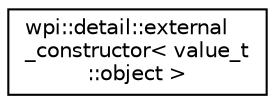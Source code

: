 digraph "Graphical Class Hierarchy"
{
  edge [fontname="Helvetica",fontsize="10",labelfontname="Helvetica",labelfontsize="10"];
  node [fontname="Helvetica",fontsize="10",shape=record];
  rankdir="LR";
  Node1 [label="wpi::detail::external\l_constructor\< value_t\l::object \>",height=0.2,width=0.4,color="black", fillcolor="white", style="filled",URL="$structwpi_1_1detail_1_1external__constructor_3_01value__t_1_1object_01_4.html"];
}
